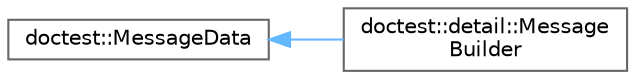 digraph "Gráfico de Hierarquia de Classes"
{
 // LATEX_PDF_SIZE
  bgcolor="transparent";
  edge [fontname=Helvetica,fontsize=10,labelfontname=Helvetica,labelfontsize=10];
  node [fontname=Helvetica,fontsize=10,shape=box,height=0.2,width=0.4];
  rankdir="LR";
  Node0 [id="Node000000",label="doctest::MessageData",height=0.2,width=0.4,color="grey40", fillcolor="white", style="filled",URL="$structdoctest_1_1MessageData.html",tooltip=" "];
  Node0 -> Node1 [id="edge26_Node000000_Node000001",dir="back",color="steelblue1",style="solid",tooltip=" "];
  Node1 [id="Node000001",label="doctest::detail::Message\lBuilder",height=0.2,width=0.4,color="grey40", fillcolor="white", style="filled",URL="$structdoctest_1_1detail_1_1MessageBuilder.html",tooltip=" "];
}
